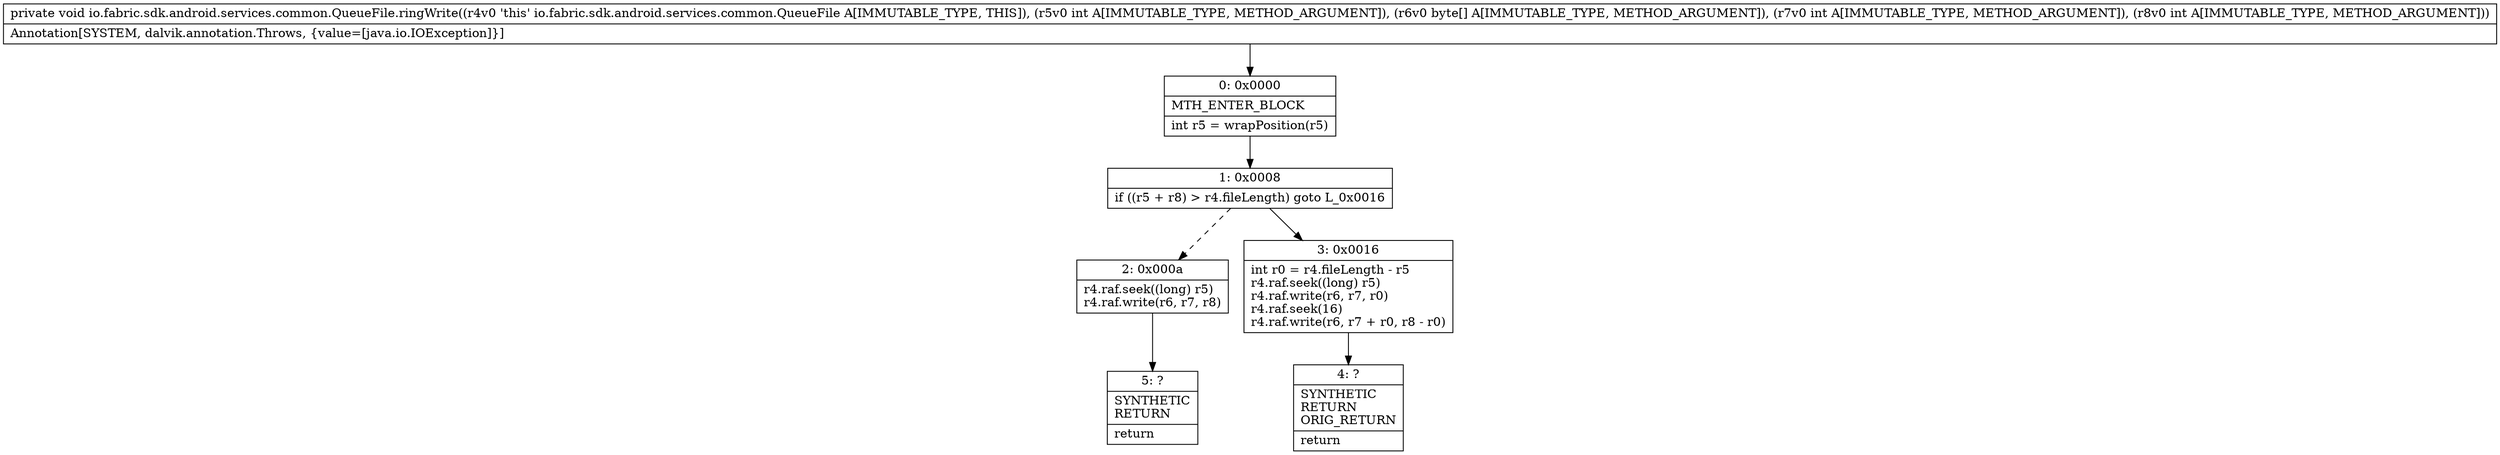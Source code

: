 digraph "CFG forio.fabric.sdk.android.services.common.QueueFile.ringWrite(I[BII)V" {
Node_0 [shape=record,label="{0\:\ 0x0000|MTH_ENTER_BLOCK\l|int r5 = wrapPosition(r5)\l}"];
Node_1 [shape=record,label="{1\:\ 0x0008|if ((r5 + r8) \> r4.fileLength) goto L_0x0016\l}"];
Node_2 [shape=record,label="{2\:\ 0x000a|r4.raf.seek((long) r5)\lr4.raf.write(r6, r7, r8)\l}"];
Node_3 [shape=record,label="{3\:\ 0x0016|int r0 = r4.fileLength \- r5\lr4.raf.seek((long) r5)\lr4.raf.write(r6, r7, r0)\lr4.raf.seek(16)\lr4.raf.write(r6, r7 + r0, r8 \- r0)\l}"];
Node_4 [shape=record,label="{4\:\ ?|SYNTHETIC\lRETURN\lORIG_RETURN\l|return\l}"];
Node_5 [shape=record,label="{5\:\ ?|SYNTHETIC\lRETURN\l|return\l}"];
MethodNode[shape=record,label="{private void io.fabric.sdk.android.services.common.QueueFile.ringWrite((r4v0 'this' io.fabric.sdk.android.services.common.QueueFile A[IMMUTABLE_TYPE, THIS]), (r5v0 int A[IMMUTABLE_TYPE, METHOD_ARGUMENT]), (r6v0 byte[] A[IMMUTABLE_TYPE, METHOD_ARGUMENT]), (r7v0 int A[IMMUTABLE_TYPE, METHOD_ARGUMENT]), (r8v0 int A[IMMUTABLE_TYPE, METHOD_ARGUMENT]))  | Annotation[SYSTEM, dalvik.annotation.Throws, \{value=[java.io.IOException]\}]\l}"];
MethodNode -> Node_0;
Node_0 -> Node_1;
Node_1 -> Node_2[style=dashed];
Node_1 -> Node_3;
Node_2 -> Node_5;
Node_3 -> Node_4;
}

